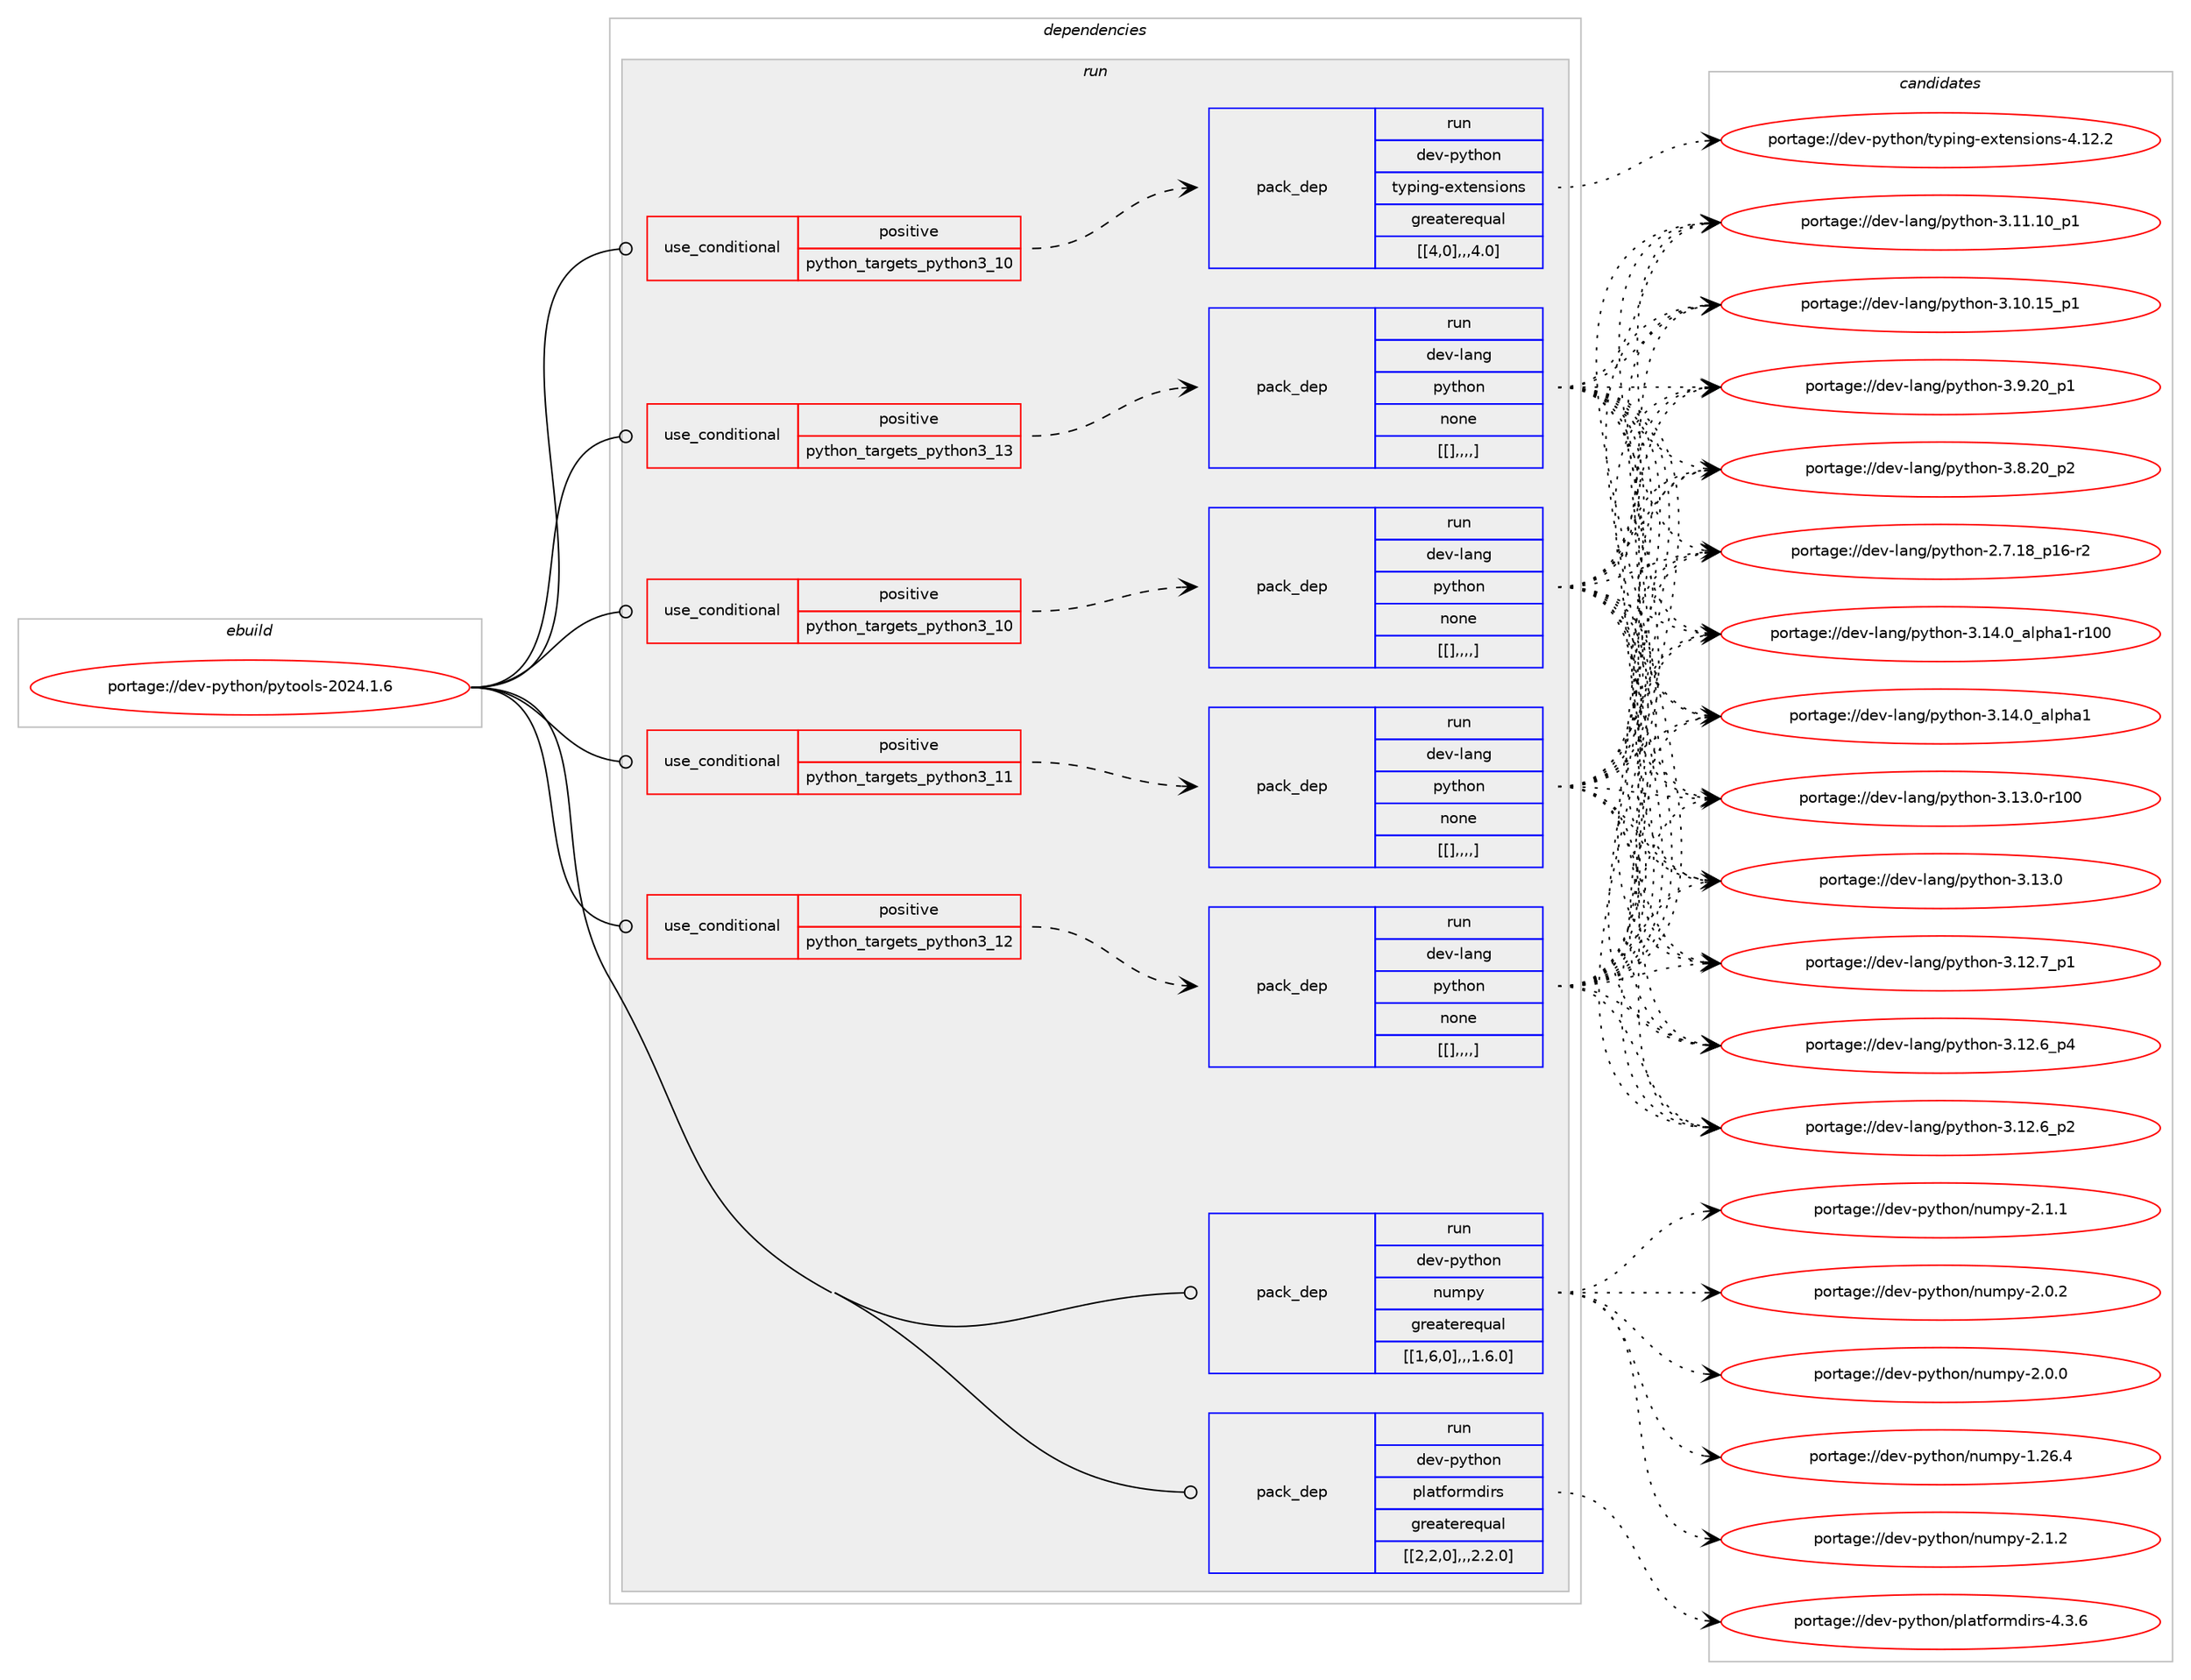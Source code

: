 digraph prolog {

# *************
# Graph options
# *************

newrank=true;
concentrate=true;
compound=true;
graph [rankdir=LR,fontname=Helvetica,fontsize=10,ranksep=1.5];#, ranksep=2.5, nodesep=0.2];
edge  [arrowhead=vee];
node  [fontname=Helvetica,fontsize=10];

# **********
# The ebuild
# **********

subgraph cluster_leftcol {
color=gray;
label=<<i>ebuild</i>>;
id [label="portage://dev-python/pytools-2024.1.6", color=red, width=4, href="../dev-python/pytools-2024.1.6.svg"];
}

# ****************
# The dependencies
# ****************

subgraph cluster_midcol {
color=gray;
label=<<i>dependencies</i>>;
subgraph cluster_compile {
fillcolor="#eeeeee";
style=filled;
label=<<i>compile</i>>;
}
subgraph cluster_compileandrun {
fillcolor="#eeeeee";
style=filled;
label=<<i>compile and run</i>>;
}
subgraph cluster_run {
fillcolor="#eeeeee";
style=filled;
label=<<i>run</i>>;
subgraph cond41176 {
dependency167346 [label=<<TABLE BORDER="0" CELLBORDER="1" CELLSPACING="0" CELLPADDING="4"><TR><TD ROWSPAN="3" CELLPADDING="10">use_conditional</TD></TR><TR><TD>positive</TD></TR><TR><TD>python_targets_python3_10</TD></TR></TABLE>>, shape=none, color=red];
subgraph pack124824 {
dependency167350 [label=<<TABLE BORDER="0" CELLBORDER="1" CELLSPACING="0" CELLPADDING="4" WIDTH="220"><TR><TD ROWSPAN="6" CELLPADDING="30">pack_dep</TD></TR><TR><TD WIDTH="110">run</TD></TR><TR><TD>dev-lang</TD></TR><TR><TD>python</TD></TR><TR><TD>none</TD></TR><TR><TD>[[],,,,]</TD></TR></TABLE>>, shape=none, color=blue];
}
dependency167346:e -> dependency167350:w [weight=20,style="dashed",arrowhead="vee"];
}
id:e -> dependency167346:w [weight=20,style="solid",arrowhead="odot"];
subgraph cond41199 {
dependency167394 [label=<<TABLE BORDER="0" CELLBORDER="1" CELLSPACING="0" CELLPADDING="4"><TR><TD ROWSPAN="3" CELLPADDING="10">use_conditional</TD></TR><TR><TD>positive</TD></TR><TR><TD>python_targets_python3_10</TD></TR></TABLE>>, shape=none, color=red];
subgraph pack124872 {
dependency167429 [label=<<TABLE BORDER="0" CELLBORDER="1" CELLSPACING="0" CELLPADDING="4" WIDTH="220"><TR><TD ROWSPAN="6" CELLPADDING="30">pack_dep</TD></TR><TR><TD WIDTH="110">run</TD></TR><TR><TD>dev-python</TD></TR><TR><TD>typing-extensions</TD></TR><TR><TD>greaterequal</TD></TR><TR><TD>[[4,0],,,4.0]</TD></TR></TABLE>>, shape=none, color=blue];
}
dependency167394:e -> dependency167429:w [weight=20,style="dashed",arrowhead="vee"];
}
id:e -> dependency167394:w [weight=20,style="solid",arrowhead="odot"];
subgraph cond41237 {
dependency167467 [label=<<TABLE BORDER="0" CELLBORDER="1" CELLSPACING="0" CELLPADDING="4"><TR><TD ROWSPAN="3" CELLPADDING="10">use_conditional</TD></TR><TR><TD>positive</TD></TR><TR><TD>python_targets_python3_11</TD></TR></TABLE>>, shape=none, color=red];
subgraph pack124904 {
dependency167527 [label=<<TABLE BORDER="0" CELLBORDER="1" CELLSPACING="0" CELLPADDING="4" WIDTH="220"><TR><TD ROWSPAN="6" CELLPADDING="30">pack_dep</TD></TR><TR><TD WIDTH="110">run</TD></TR><TR><TD>dev-lang</TD></TR><TR><TD>python</TD></TR><TR><TD>none</TD></TR><TR><TD>[[],,,,]</TD></TR></TABLE>>, shape=none, color=blue];
}
dependency167467:e -> dependency167527:w [weight=20,style="dashed",arrowhead="vee"];
}
id:e -> dependency167467:w [weight=20,style="solid",arrowhead="odot"];
subgraph cond41277 {
dependency167561 [label=<<TABLE BORDER="0" CELLBORDER="1" CELLSPACING="0" CELLPADDING="4"><TR><TD ROWSPAN="3" CELLPADDING="10">use_conditional</TD></TR><TR><TD>positive</TD></TR><TR><TD>python_targets_python3_12</TD></TR></TABLE>>, shape=none, color=red];
subgraph pack124947 {
dependency167563 [label=<<TABLE BORDER="0" CELLBORDER="1" CELLSPACING="0" CELLPADDING="4" WIDTH="220"><TR><TD ROWSPAN="6" CELLPADDING="30">pack_dep</TD></TR><TR><TD WIDTH="110">run</TD></TR><TR><TD>dev-lang</TD></TR><TR><TD>python</TD></TR><TR><TD>none</TD></TR><TR><TD>[[],,,,]</TD></TR></TABLE>>, shape=none, color=blue];
}
dependency167561:e -> dependency167563:w [weight=20,style="dashed",arrowhead="vee"];
}
id:e -> dependency167561:w [weight=20,style="solid",arrowhead="odot"];
subgraph cond41287 {
dependency167603 [label=<<TABLE BORDER="0" CELLBORDER="1" CELLSPACING="0" CELLPADDING="4"><TR><TD ROWSPAN="3" CELLPADDING="10">use_conditional</TD></TR><TR><TD>positive</TD></TR><TR><TD>python_targets_python3_13</TD></TR></TABLE>>, shape=none, color=red];
subgraph pack124972 {
dependency167627 [label=<<TABLE BORDER="0" CELLBORDER="1" CELLSPACING="0" CELLPADDING="4" WIDTH="220"><TR><TD ROWSPAN="6" CELLPADDING="30">pack_dep</TD></TR><TR><TD WIDTH="110">run</TD></TR><TR><TD>dev-lang</TD></TR><TR><TD>python</TD></TR><TR><TD>none</TD></TR><TR><TD>[[],,,,]</TD></TR></TABLE>>, shape=none, color=blue];
}
dependency167603:e -> dependency167627:w [weight=20,style="dashed",arrowhead="vee"];
}
id:e -> dependency167603:w [weight=20,style="solid",arrowhead="odot"];
subgraph pack124997 {
dependency167669 [label=<<TABLE BORDER="0" CELLBORDER="1" CELLSPACING="0" CELLPADDING="4" WIDTH="220"><TR><TD ROWSPAN="6" CELLPADDING="30">pack_dep</TD></TR><TR><TD WIDTH="110">run</TD></TR><TR><TD>dev-python</TD></TR><TR><TD>numpy</TD></TR><TR><TD>greaterequal</TD></TR><TR><TD>[[1,6,0],,,1.6.0]</TD></TR></TABLE>>, shape=none, color=blue];
}
id:e -> dependency167669:w [weight=20,style="solid",arrowhead="odot"];
subgraph pack125002 {
dependency167677 [label=<<TABLE BORDER="0" CELLBORDER="1" CELLSPACING="0" CELLPADDING="4" WIDTH="220"><TR><TD ROWSPAN="6" CELLPADDING="30">pack_dep</TD></TR><TR><TD WIDTH="110">run</TD></TR><TR><TD>dev-python</TD></TR><TR><TD>platformdirs</TD></TR><TR><TD>greaterequal</TD></TR><TR><TD>[[2,2,0],,,2.2.0]</TD></TR></TABLE>>, shape=none, color=blue];
}
id:e -> dependency167677:w [weight=20,style="solid",arrowhead="odot"];
}
}

# **************
# The candidates
# **************

subgraph cluster_choices {
rank=same;
color=gray;
label=<<i>candidates</i>>;

subgraph choice124730 {
color=black;
nodesep=1;
choice100101118451089711010347112121116104111110455146495246489597108112104974945114494848 [label="portage://dev-lang/python-3.14.0_alpha1-r100", color=red, width=4,href="../dev-lang/python-3.14.0_alpha1-r100.svg"];
choice1001011184510897110103471121211161041111104551464952464895971081121049749 [label="portage://dev-lang/python-3.14.0_alpha1", color=red, width=4,href="../dev-lang/python-3.14.0_alpha1.svg"];
choice1001011184510897110103471121211161041111104551464951464845114494848 [label="portage://dev-lang/python-3.13.0-r100", color=red, width=4,href="../dev-lang/python-3.13.0-r100.svg"];
choice10010111845108971101034711212111610411111045514649514648 [label="portage://dev-lang/python-3.13.0", color=red, width=4,href="../dev-lang/python-3.13.0.svg"];
choice100101118451089711010347112121116104111110455146495046559511249 [label="portage://dev-lang/python-3.12.7_p1", color=red, width=4,href="../dev-lang/python-3.12.7_p1.svg"];
choice100101118451089711010347112121116104111110455146495046549511252 [label="portage://dev-lang/python-3.12.6_p4", color=red, width=4,href="../dev-lang/python-3.12.6_p4.svg"];
choice100101118451089711010347112121116104111110455146495046549511250 [label="portage://dev-lang/python-3.12.6_p2", color=red, width=4,href="../dev-lang/python-3.12.6_p2.svg"];
choice10010111845108971101034711212111610411111045514649494649489511249 [label="portage://dev-lang/python-3.11.10_p1", color=red, width=4,href="../dev-lang/python-3.11.10_p1.svg"];
choice10010111845108971101034711212111610411111045514649484649539511249 [label="portage://dev-lang/python-3.10.15_p1", color=red, width=4,href="../dev-lang/python-3.10.15_p1.svg"];
choice100101118451089711010347112121116104111110455146574650489511249 [label="portage://dev-lang/python-3.9.20_p1", color=red, width=4,href="../dev-lang/python-3.9.20_p1.svg"];
choice100101118451089711010347112121116104111110455146564650489511250 [label="portage://dev-lang/python-3.8.20_p2", color=red, width=4,href="../dev-lang/python-3.8.20_p2.svg"];
choice100101118451089711010347112121116104111110455046554649569511249544511450 [label="portage://dev-lang/python-2.7.18_p16-r2", color=red, width=4,href="../dev-lang/python-2.7.18_p16-r2.svg"];
dependency167350:e -> choice100101118451089711010347112121116104111110455146495246489597108112104974945114494848:w [style=dotted,weight="100"];
dependency167350:e -> choice1001011184510897110103471121211161041111104551464952464895971081121049749:w [style=dotted,weight="100"];
dependency167350:e -> choice1001011184510897110103471121211161041111104551464951464845114494848:w [style=dotted,weight="100"];
dependency167350:e -> choice10010111845108971101034711212111610411111045514649514648:w [style=dotted,weight="100"];
dependency167350:e -> choice100101118451089711010347112121116104111110455146495046559511249:w [style=dotted,weight="100"];
dependency167350:e -> choice100101118451089711010347112121116104111110455146495046549511252:w [style=dotted,weight="100"];
dependency167350:e -> choice100101118451089711010347112121116104111110455146495046549511250:w [style=dotted,weight="100"];
dependency167350:e -> choice10010111845108971101034711212111610411111045514649494649489511249:w [style=dotted,weight="100"];
dependency167350:e -> choice10010111845108971101034711212111610411111045514649484649539511249:w [style=dotted,weight="100"];
dependency167350:e -> choice100101118451089711010347112121116104111110455146574650489511249:w [style=dotted,weight="100"];
dependency167350:e -> choice100101118451089711010347112121116104111110455146564650489511250:w [style=dotted,weight="100"];
dependency167350:e -> choice100101118451089711010347112121116104111110455046554649569511249544511450:w [style=dotted,weight="100"];
}
subgraph choice124750 {
color=black;
nodesep=1;
choice10010111845112121116104111110471161211121051101034510112011610111011510511111011545524649504650 [label="portage://dev-python/typing-extensions-4.12.2", color=red, width=4,href="../dev-python/typing-extensions-4.12.2.svg"];
dependency167429:e -> choice10010111845112121116104111110471161211121051101034510112011610111011510511111011545524649504650:w [style=dotted,weight="100"];
}
subgraph choice124753 {
color=black;
nodesep=1;
choice100101118451089711010347112121116104111110455146495246489597108112104974945114494848 [label="portage://dev-lang/python-3.14.0_alpha1-r100", color=red, width=4,href="../dev-lang/python-3.14.0_alpha1-r100.svg"];
choice1001011184510897110103471121211161041111104551464952464895971081121049749 [label="portage://dev-lang/python-3.14.0_alpha1", color=red, width=4,href="../dev-lang/python-3.14.0_alpha1.svg"];
choice1001011184510897110103471121211161041111104551464951464845114494848 [label="portage://dev-lang/python-3.13.0-r100", color=red, width=4,href="../dev-lang/python-3.13.0-r100.svg"];
choice10010111845108971101034711212111610411111045514649514648 [label="portage://dev-lang/python-3.13.0", color=red, width=4,href="../dev-lang/python-3.13.0.svg"];
choice100101118451089711010347112121116104111110455146495046559511249 [label="portage://dev-lang/python-3.12.7_p1", color=red, width=4,href="../dev-lang/python-3.12.7_p1.svg"];
choice100101118451089711010347112121116104111110455146495046549511252 [label="portage://dev-lang/python-3.12.6_p4", color=red, width=4,href="../dev-lang/python-3.12.6_p4.svg"];
choice100101118451089711010347112121116104111110455146495046549511250 [label="portage://dev-lang/python-3.12.6_p2", color=red, width=4,href="../dev-lang/python-3.12.6_p2.svg"];
choice10010111845108971101034711212111610411111045514649494649489511249 [label="portage://dev-lang/python-3.11.10_p1", color=red, width=4,href="../dev-lang/python-3.11.10_p1.svg"];
choice10010111845108971101034711212111610411111045514649484649539511249 [label="portage://dev-lang/python-3.10.15_p1", color=red, width=4,href="../dev-lang/python-3.10.15_p1.svg"];
choice100101118451089711010347112121116104111110455146574650489511249 [label="portage://dev-lang/python-3.9.20_p1", color=red, width=4,href="../dev-lang/python-3.9.20_p1.svg"];
choice100101118451089711010347112121116104111110455146564650489511250 [label="portage://dev-lang/python-3.8.20_p2", color=red, width=4,href="../dev-lang/python-3.8.20_p2.svg"];
choice100101118451089711010347112121116104111110455046554649569511249544511450 [label="portage://dev-lang/python-2.7.18_p16-r2", color=red, width=4,href="../dev-lang/python-2.7.18_p16-r2.svg"];
dependency167527:e -> choice100101118451089711010347112121116104111110455146495246489597108112104974945114494848:w [style=dotted,weight="100"];
dependency167527:e -> choice1001011184510897110103471121211161041111104551464952464895971081121049749:w [style=dotted,weight="100"];
dependency167527:e -> choice1001011184510897110103471121211161041111104551464951464845114494848:w [style=dotted,weight="100"];
dependency167527:e -> choice10010111845108971101034711212111610411111045514649514648:w [style=dotted,weight="100"];
dependency167527:e -> choice100101118451089711010347112121116104111110455146495046559511249:w [style=dotted,weight="100"];
dependency167527:e -> choice100101118451089711010347112121116104111110455146495046549511252:w [style=dotted,weight="100"];
dependency167527:e -> choice100101118451089711010347112121116104111110455146495046549511250:w [style=dotted,weight="100"];
dependency167527:e -> choice10010111845108971101034711212111610411111045514649494649489511249:w [style=dotted,weight="100"];
dependency167527:e -> choice10010111845108971101034711212111610411111045514649484649539511249:w [style=dotted,weight="100"];
dependency167527:e -> choice100101118451089711010347112121116104111110455146574650489511249:w [style=dotted,weight="100"];
dependency167527:e -> choice100101118451089711010347112121116104111110455146564650489511250:w [style=dotted,weight="100"];
dependency167527:e -> choice100101118451089711010347112121116104111110455046554649569511249544511450:w [style=dotted,weight="100"];
}
subgraph choice124774 {
color=black;
nodesep=1;
choice100101118451089711010347112121116104111110455146495246489597108112104974945114494848 [label="portage://dev-lang/python-3.14.0_alpha1-r100", color=red, width=4,href="../dev-lang/python-3.14.0_alpha1-r100.svg"];
choice1001011184510897110103471121211161041111104551464952464895971081121049749 [label="portage://dev-lang/python-3.14.0_alpha1", color=red, width=4,href="../dev-lang/python-3.14.0_alpha1.svg"];
choice1001011184510897110103471121211161041111104551464951464845114494848 [label="portage://dev-lang/python-3.13.0-r100", color=red, width=4,href="../dev-lang/python-3.13.0-r100.svg"];
choice10010111845108971101034711212111610411111045514649514648 [label="portage://dev-lang/python-3.13.0", color=red, width=4,href="../dev-lang/python-3.13.0.svg"];
choice100101118451089711010347112121116104111110455146495046559511249 [label="portage://dev-lang/python-3.12.7_p1", color=red, width=4,href="../dev-lang/python-3.12.7_p1.svg"];
choice100101118451089711010347112121116104111110455146495046549511252 [label="portage://dev-lang/python-3.12.6_p4", color=red, width=4,href="../dev-lang/python-3.12.6_p4.svg"];
choice100101118451089711010347112121116104111110455146495046549511250 [label="portage://dev-lang/python-3.12.6_p2", color=red, width=4,href="../dev-lang/python-3.12.6_p2.svg"];
choice10010111845108971101034711212111610411111045514649494649489511249 [label="portage://dev-lang/python-3.11.10_p1", color=red, width=4,href="../dev-lang/python-3.11.10_p1.svg"];
choice10010111845108971101034711212111610411111045514649484649539511249 [label="portage://dev-lang/python-3.10.15_p1", color=red, width=4,href="../dev-lang/python-3.10.15_p1.svg"];
choice100101118451089711010347112121116104111110455146574650489511249 [label="portage://dev-lang/python-3.9.20_p1", color=red, width=4,href="../dev-lang/python-3.9.20_p1.svg"];
choice100101118451089711010347112121116104111110455146564650489511250 [label="portage://dev-lang/python-3.8.20_p2", color=red, width=4,href="../dev-lang/python-3.8.20_p2.svg"];
choice100101118451089711010347112121116104111110455046554649569511249544511450 [label="portage://dev-lang/python-2.7.18_p16-r2", color=red, width=4,href="../dev-lang/python-2.7.18_p16-r2.svg"];
dependency167563:e -> choice100101118451089711010347112121116104111110455146495246489597108112104974945114494848:w [style=dotted,weight="100"];
dependency167563:e -> choice1001011184510897110103471121211161041111104551464952464895971081121049749:w [style=dotted,weight="100"];
dependency167563:e -> choice1001011184510897110103471121211161041111104551464951464845114494848:w [style=dotted,weight="100"];
dependency167563:e -> choice10010111845108971101034711212111610411111045514649514648:w [style=dotted,weight="100"];
dependency167563:e -> choice100101118451089711010347112121116104111110455146495046559511249:w [style=dotted,weight="100"];
dependency167563:e -> choice100101118451089711010347112121116104111110455146495046549511252:w [style=dotted,weight="100"];
dependency167563:e -> choice100101118451089711010347112121116104111110455146495046549511250:w [style=dotted,weight="100"];
dependency167563:e -> choice10010111845108971101034711212111610411111045514649494649489511249:w [style=dotted,weight="100"];
dependency167563:e -> choice10010111845108971101034711212111610411111045514649484649539511249:w [style=dotted,weight="100"];
dependency167563:e -> choice100101118451089711010347112121116104111110455146574650489511249:w [style=dotted,weight="100"];
dependency167563:e -> choice100101118451089711010347112121116104111110455146564650489511250:w [style=dotted,weight="100"];
dependency167563:e -> choice100101118451089711010347112121116104111110455046554649569511249544511450:w [style=dotted,weight="100"];
}
subgraph choice124791 {
color=black;
nodesep=1;
choice100101118451089711010347112121116104111110455146495246489597108112104974945114494848 [label="portage://dev-lang/python-3.14.0_alpha1-r100", color=red, width=4,href="../dev-lang/python-3.14.0_alpha1-r100.svg"];
choice1001011184510897110103471121211161041111104551464952464895971081121049749 [label="portage://dev-lang/python-3.14.0_alpha1", color=red, width=4,href="../dev-lang/python-3.14.0_alpha1.svg"];
choice1001011184510897110103471121211161041111104551464951464845114494848 [label="portage://dev-lang/python-3.13.0-r100", color=red, width=4,href="../dev-lang/python-3.13.0-r100.svg"];
choice10010111845108971101034711212111610411111045514649514648 [label="portage://dev-lang/python-3.13.0", color=red, width=4,href="../dev-lang/python-3.13.0.svg"];
choice100101118451089711010347112121116104111110455146495046559511249 [label="portage://dev-lang/python-3.12.7_p1", color=red, width=4,href="../dev-lang/python-3.12.7_p1.svg"];
choice100101118451089711010347112121116104111110455146495046549511252 [label="portage://dev-lang/python-3.12.6_p4", color=red, width=4,href="../dev-lang/python-3.12.6_p4.svg"];
choice100101118451089711010347112121116104111110455146495046549511250 [label="portage://dev-lang/python-3.12.6_p2", color=red, width=4,href="../dev-lang/python-3.12.6_p2.svg"];
choice10010111845108971101034711212111610411111045514649494649489511249 [label="portage://dev-lang/python-3.11.10_p1", color=red, width=4,href="../dev-lang/python-3.11.10_p1.svg"];
choice10010111845108971101034711212111610411111045514649484649539511249 [label="portage://dev-lang/python-3.10.15_p1", color=red, width=4,href="../dev-lang/python-3.10.15_p1.svg"];
choice100101118451089711010347112121116104111110455146574650489511249 [label="portage://dev-lang/python-3.9.20_p1", color=red, width=4,href="../dev-lang/python-3.9.20_p1.svg"];
choice100101118451089711010347112121116104111110455146564650489511250 [label="portage://dev-lang/python-3.8.20_p2", color=red, width=4,href="../dev-lang/python-3.8.20_p2.svg"];
choice100101118451089711010347112121116104111110455046554649569511249544511450 [label="portage://dev-lang/python-2.7.18_p16-r2", color=red, width=4,href="../dev-lang/python-2.7.18_p16-r2.svg"];
dependency167627:e -> choice100101118451089711010347112121116104111110455146495246489597108112104974945114494848:w [style=dotted,weight="100"];
dependency167627:e -> choice1001011184510897110103471121211161041111104551464952464895971081121049749:w [style=dotted,weight="100"];
dependency167627:e -> choice1001011184510897110103471121211161041111104551464951464845114494848:w [style=dotted,weight="100"];
dependency167627:e -> choice10010111845108971101034711212111610411111045514649514648:w [style=dotted,weight="100"];
dependency167627:e -> choice100101118451089711010347112121116104111110455146495046559511249:w [style=dotted,weight="100"];
dependency167627:e -> choice100101118451089711010347112121116104111110455146495046549511252:w [style=dotted,weight="100"];
dependency167627:e -> choice100101118451089711010347112121116104111110455146495046549511250:w [style=dotted,weight="100"];
dependency167627:e -> choice10010111845108971101034711212111610411111045514649494649489511249:w [style=dotted,weight="100"];
dependency167627:e -> choice10010111845108971101034711212111610411111045514649484649539511249:w [style=dotted,weight="100"];
dependency167627:e -> choice100101118451089711010347112121116104111110455146574650489511249:w [style=dotted,weight="100"];
dependency167627:e -> choice100101118451089711010347112121116104111110455146564650489511250:w [style=dotted,weight="100"];
dependency167627:e -> choice100101118451089711010347112121116104111110455046554649569511249544511450:w [style=dotted,weight="100"];
}
subgraph choice124798 {
color=black;
nodesep=1;
choice1001011184511212111610411111047110117109112121455046494650 [label="portage://dev-python/numpy-2.1.2", color=red, width=4,href="../dev-python/numpy-2.1.2.svg"];
choice1001011184511212111610411111047110117109112121455046494649 [label="portage://dev-python/numpy-2.1.1", color=red, width=4,href="../dev-python/numpy-2.1.1.svg"];
choice1001011184511212111610411111047110117109112121455046484650 [label="portage://dev-python/numpy-2.0.2", color=red, width=4,href="../dev-python/numpy-2.0.2.svg"];
choice1001011184511212111610411111047110117109112121455046484648 [label="portage://dev-python/numpy-2.0.0", color=red, width=4,href="../dev-python/numpy-2.0.0.svg"];
choice100101118451121211161041111104711011710911212145494650544652 [label="portage://dev-python/numpy-1.26.4", color=red, width=4,href="../dev-python/numpy-1.26.4.svg"];
dependency167669:e -> choice1001011184511212111610411111047110117109112121455046494650:w [style=dotted,weight="100"];
dependency167669:e -> choice1001011184511212111610411111047110117109112121455046494649:w [style=dotted,weight="100"];
dependency167669:e -> choice1001011184511212111610411111047110117109112121455046484650:w [style=dotted,weight="100"];
dependency167669:e -> choice1001011184511212111610411111047110117109112121455046484648:w [style=dotted,weight="100"];
dependency167669:e -> choice100101118451121211161041111104711011710911212145494650544652:w [style=dotted,weight="100"];
}
subgraph choice124811 {
color=black;
nodesep=1;
choice100101118451121211161041111104711210897116102111114109100105114115455246514654 [label="portage://dev-python/platformdirs-4.3.6", color=red, width=4,href="../dev-python/platformdirs-4.3.6.svg"];
dependency167677:e -> choice100101118451121211161041111104711210897116102111114109100105114115455246514654:w [style=dotted,weight="100"];
}
}

}
